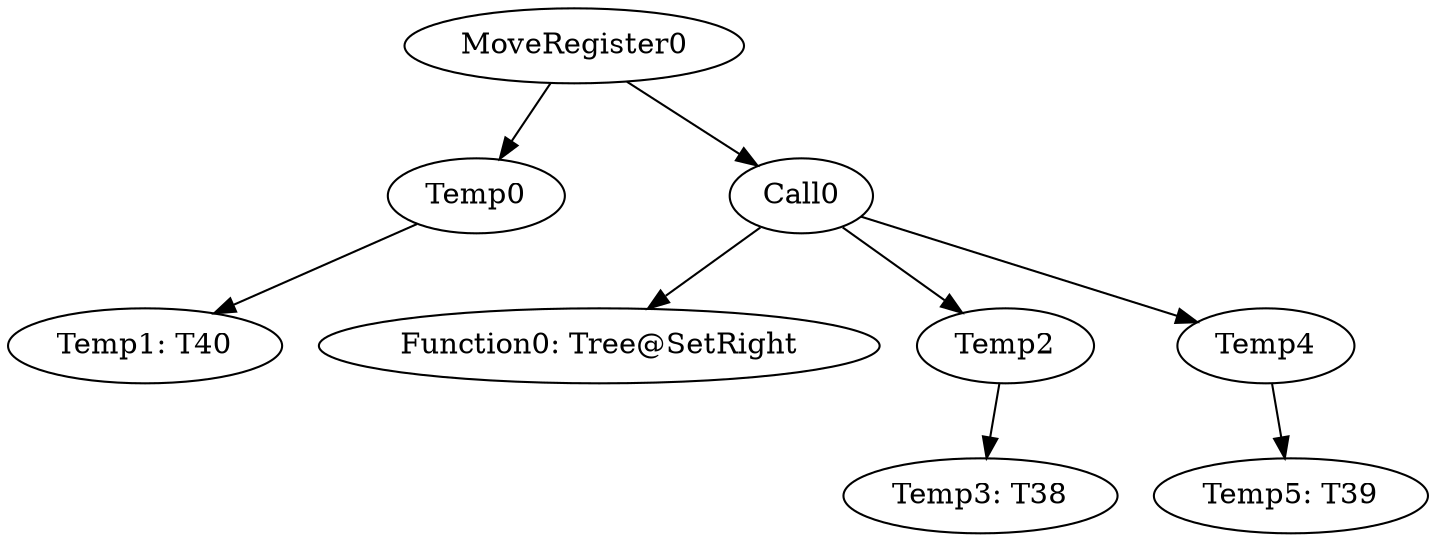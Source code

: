 digraph {
	ordering = out;
	Temp0 -> "Temp1: T40";
	Temp2 -> "Temp3: T38";
	MoveRegister0 -> Temp0;
	MoveRegister0 -> Call0;
	Temp4 -> "Temp5: T39";
	Call0 -> "Function0: Tree@SetRight";
	Call0 -> Temp2;
	Call0 -> Temp4;
}

